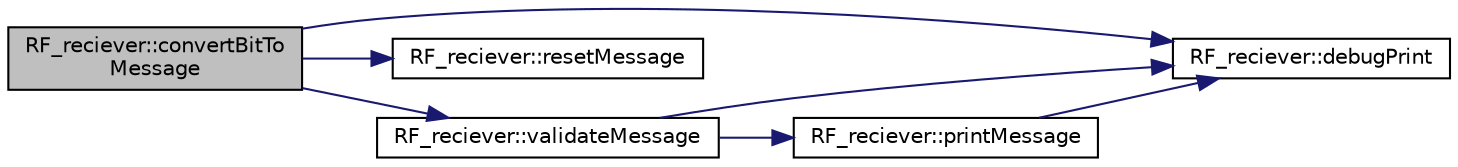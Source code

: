 digraph "RF_reciever::convertBitToMessage"
{
  edge [fontname="Helvetica",fontsize="10",labelfontname="Helvetica",labelfontsize="10"];
  node [fontname="Helvetica",fontsize="10",shape=record];
  rankdir="LR";
  Node1 [label="RF_reciever::convertBitTo\lMessage",height=0.2,width=0.4,color="black", fillcolor="grey75", style="filled" fontcolor="black"];
  Node1 -> Node2 [color="midnightblue",fontsize="10",style="solid",fontname="Helvetica"];
  Node2 [label="RF_reciever::debugPrint",height=0.2,width=0.4,color="black", fillcolor="white", style="filled",URL="$classRF__reciever.html#a6d01f41b754e0aebe0225756f0d552b8"];
  Node1 -> Node3 [color="midnightblue",fontsize="10",style="solid",fontname="Helvetica"];
  Node3 [label="RF_reciever::resetMessage",height=0.2,width=0.4,color="black", fillcolor="white", style="filled",URL="$classRF__reciever.html#ac413131e6032c97b11c80e41adaac443"];
  Node1 -> Node4 [color="midnightblue",fontsize="10",style="solid",fontname="Helvetica"];
  Node4 [label="RF_reciever::validateMessage",height=0.2,width=0.4,color="black", fillcolor="white", style="filled",URL="$classRF__reciever.html#a52cf13a497b8bff020dffef221b43af0"];
  Node4 -> Node2 [color="midnightblue",fontsize="10",style="solid",fontname="Helvetica"];
  Node4 -> Node5 [color="midnightblue",fontsize="10",style="solid",fontname="Helvetica"];
  Node5 [label="RF_reciever::printMessage",height=0.2,width=0.4,color="black", fillcolor="white", style="filled",URL="$classRF__reciever.html#a848ab18c8eb08eded324cb0fa0157e53"];
  Node5 -> Node2 [color="midnightblue",fontsize="10",style="solid",fontname="Helvetica"];
}
